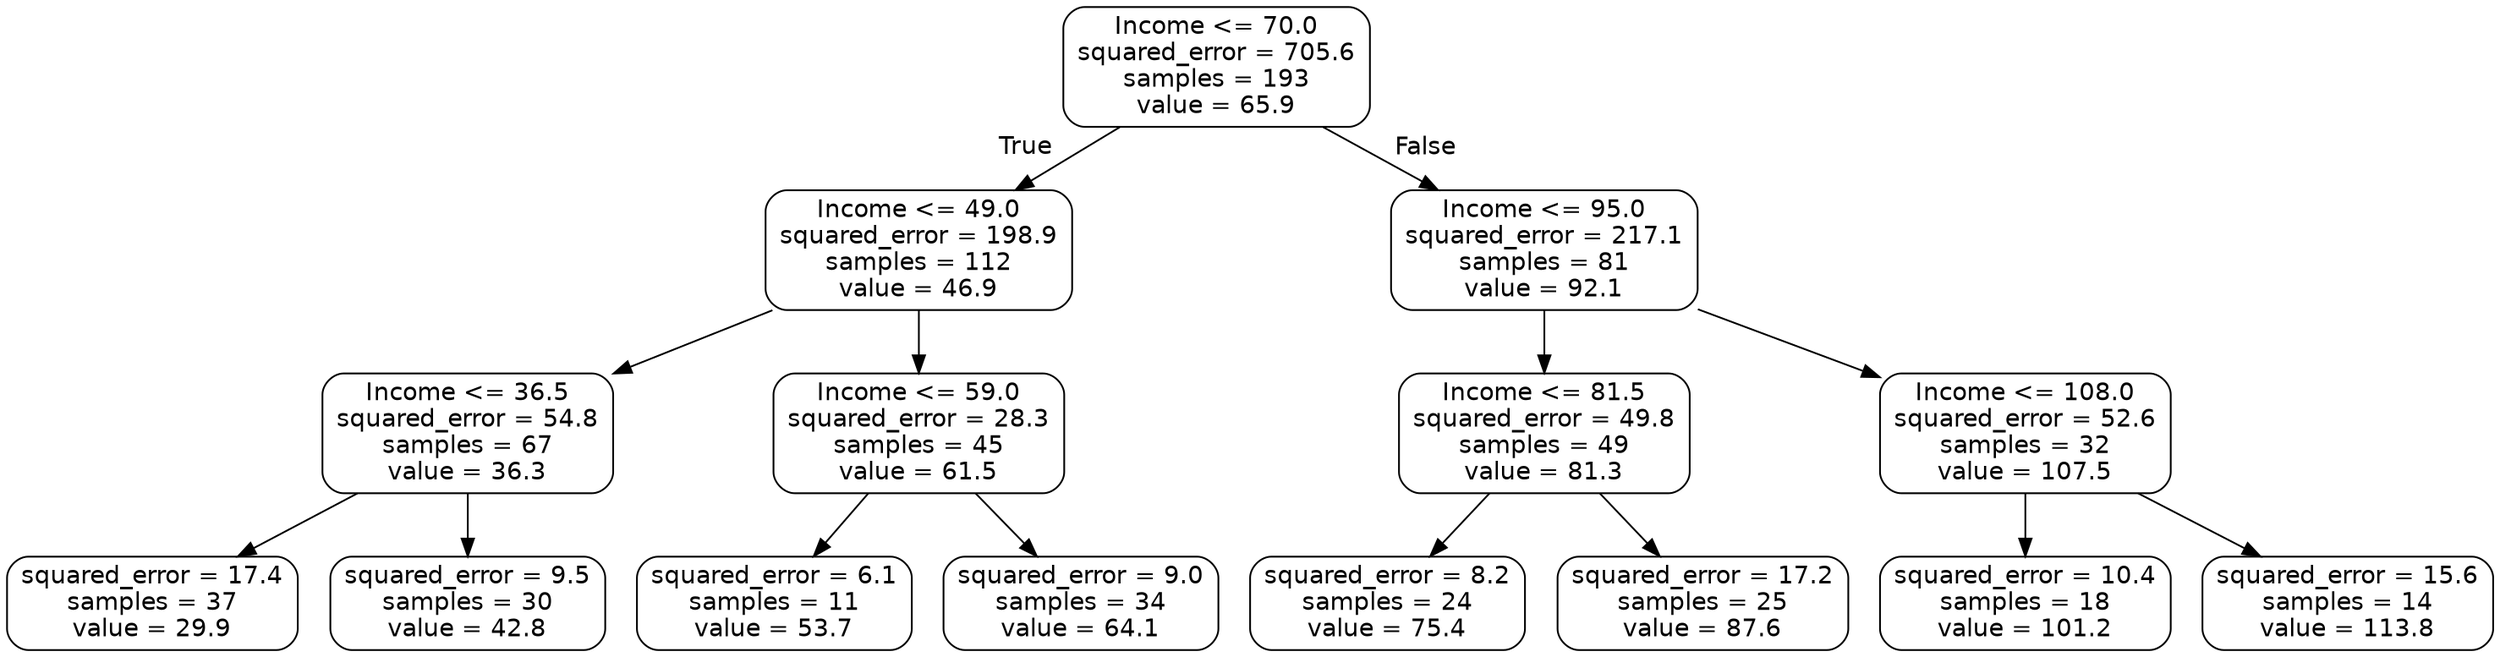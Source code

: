 digraph Tree {
node [shape=box, style="rounded", color="black", fontname="helvetica"] ;
edge [fontname="helvetica"] ;
0 [label="Income <= 70.0\nsquared_error = 705.6\nsamples = 193\nvalue = 65.9"] ;
1 [label="Income <= 49.0\nsquared_error = 198.9\nsamples = 112\nvalue = 46.9"] ;
0 -> 1 [labeldistance=2.5, labelangle=45, headlabel="True"] ;
2 [label="Income <= 36.5\nsquared_error = 54.8\nsamples = 67\nvalue = 36.3"] ;
1 -> 2 ;
3 [label="squared_error = 17.4\nsamples = 37\nvalue = 29.9"] ;
2 -> 3 ;
4 [label="squared_error = 9.5\nsamples = 30\nvalue = 42.8"] ;
2 -> 4 ;
5 [label="Income <= 59.0\nsquared_error = 28.3\nsamples = 45\nvalue = 61.5"] ;
1 -> 5 ;
6 [label="squared_error = 6.1\nsamples = 11\nvalue = 53.7"] ;
5 -> 6 ;
7 [label="squared_error = 9.0\nsamples = 34\nvalue = 64.1"] ;
5 -> 7 ;
8 [label="Income <= 95.0\nsquared_error = 217.1\nsamples = 81\nvalue = 92.1"] ;
0 -> 8 [labeldistance=2.5, labelangle=-45, headlabel="False"] ;
9 [label="Income <= 81.5\nsquared_error = 49.8\nsamples = 49\nvalue = 81.3"] ;
8 -> 9 ;
10 [label="squared_error = 8.2\nsamples = 24\nvalue = 75.4"] ;
9 -> 10 ;
11 [label="squared_error = 17.2\nsamples = 25\nvalue = 87.6"] ;
9 -> 11 ;
12 [label="Income <= 108.0\nsquared_error = 52.6\nsamples = 32\nvalue = 107.5"] ;
8 -> 12 ;
13 [label="squared_error = 10.4\nsamples = 18\nvalue = 101.2"] ;
12 -> 13 ;
14 [label="squared_error = 15.6\nsamples = 14\nvalue = 113.8"] ;
12 -> 14 ;
}
